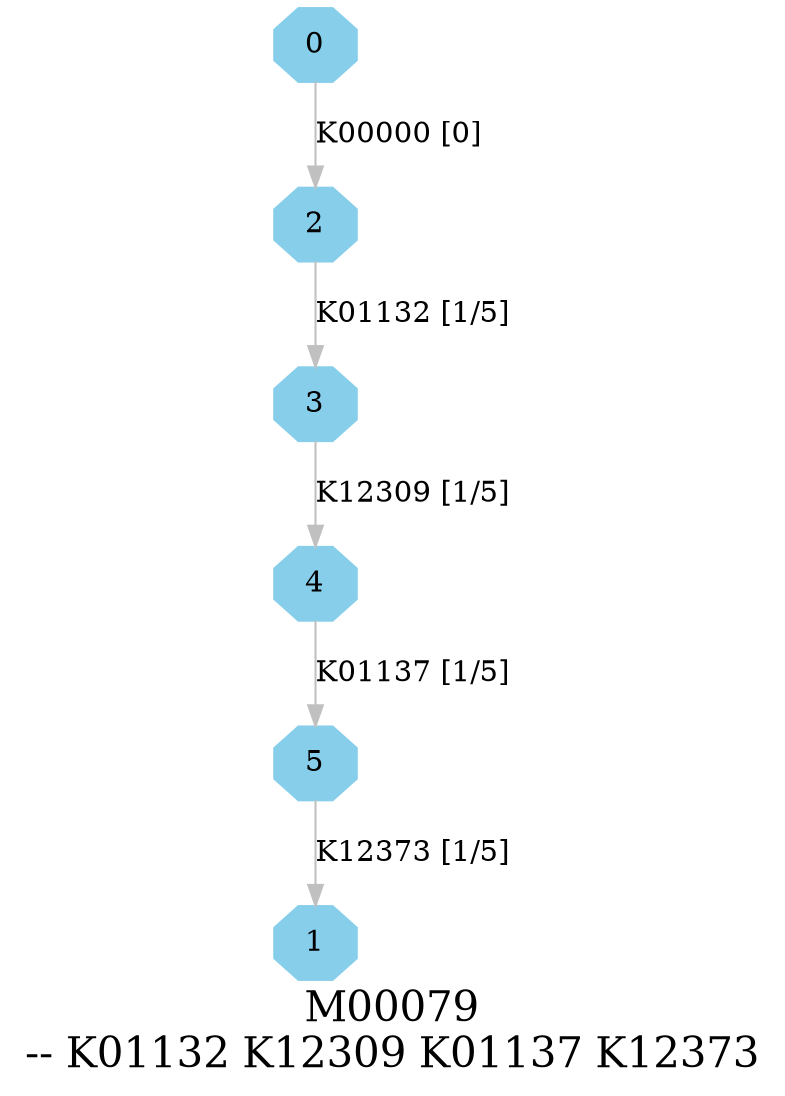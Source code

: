 digraph G {
graph [label="M00079
-- K01132 K12309 K01137 K12373",fontsize=20];
node [shape=box,style=filled];
edge [len=3,color=grey];
{node [width=.3,height=.3,shape=octagon,style=filled,color=skyblue] 0 1 2 3 4 5 }
0 -> 2 [label="K00000 [0]"];
2 -> 3 [label="K01132 [1/5]"];
3 -> 4 [label="K12309 [1/5]"];
4 -> 5 [label="K01137 [1/5]"];
5 -> 1 [label="K12373 [1/5]"];
}